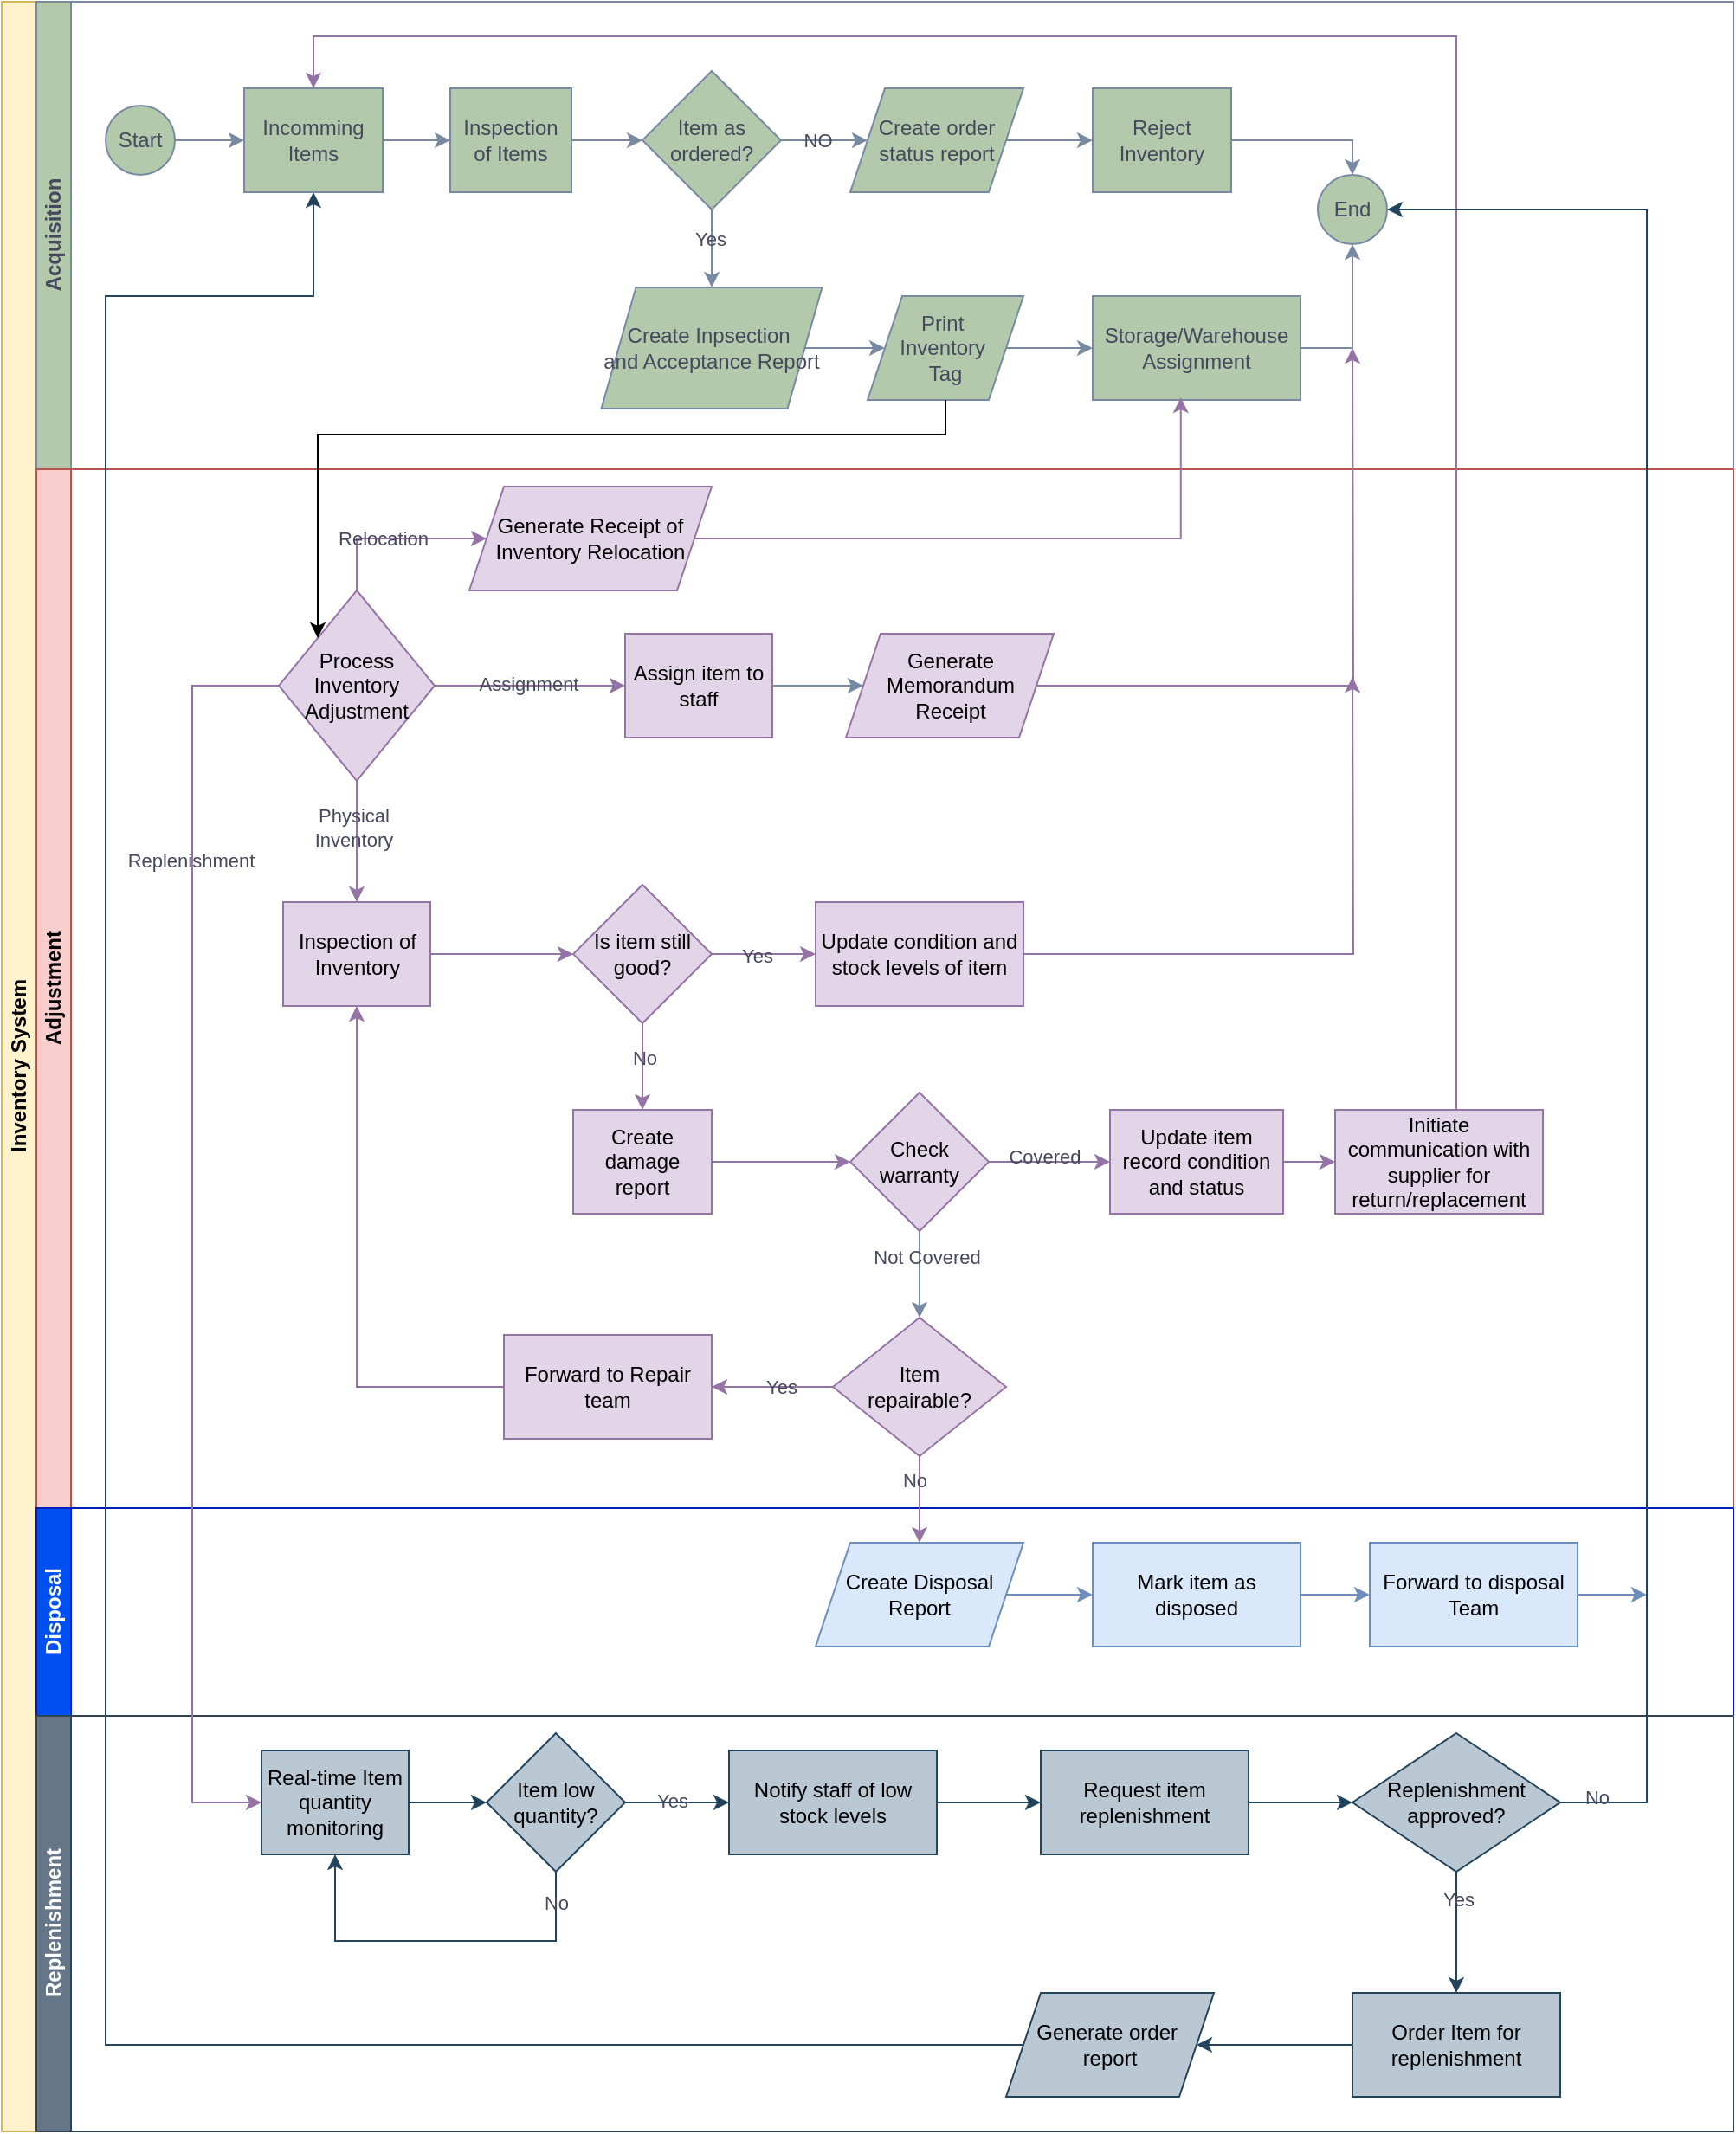 <mxfile version="24.8.6">
  <diagram id="prtHgNgQTEPvFCAcTncT" name="Page-1">
    <mxGraphModel dx="1434" dy="773" grid="1" gridSize="10" guides="1" tooltips="1" connect="1" arrows="1" fold="1" page="1" pageScale="1" pageWidth="827" pageHeight="1169" background="#ffffff" math="0" shadow="0">
      <root>
        <mxCell id="0" />
        <mxCell id="1" parent="0" />
        <mxCell id="dNxyNK7c78bLwvsdeMH5-19" value="Inventory System" style="swimlane;html=1;childLayout=stackLayout;resizeParent=1;resizeParentMax=0;horizontal=0;startSize=20;horizontalStack=0;labelBackgroundColor=none;fillColor=#fff2cc;strokeColor=#d6b656;" parent="1" vertex="1">
          <mxGeometry x="20" y="70" width="1000" height="1230" as="geometry" />
        </mxCell>
        <mxCell id="dNxyNK7c78bLwvsdeMH5-20" value="Acquisition" style="swimlane;html=1;startSize=20;horizontal=0;labelBackgroundColor=none;fillColor=#B2C9AB;strokeColor=#788AA3;fontColor=#46495D;" parent="dNxyNK7c78bLwvsdeMH5-19" vertex="1">
          <mxGeometry x="20" width="980" height="270" as="geometry" />
        </mxCell>
        <mxCell id="dNxyNK7c78bLwvsdeMH5-25" value="" style="edgeStyle=orthogonalEdgeStyle;rounded=0;orthogonalLoop=1;jettySize=auto;html=1;labelBackgroundColor=none;strokeColor=#788AA3;fontColor=default;" parent="dNxyNK7c78bLwvsdeMH5-20" source="dNxyNK7c78bLwvsdeMH5-23" target="dNxyNK7c78bLwvsdeMH5-24" edge="1">
          <mxGeometry relative="1" as="geometry" />
        </mxCell>
        <mxCell id="dNxyNK7c78bLwvsdeMH5-23" value="Start" style="ellipse;whiteSpace=wrap;html=1;labelBackgroundColor=none;fillColor=#B2C9AB;strokeColor=#788AA3;fontColor=#46495D;" parent="dNxyNK7c78bLwvsdeMH5-20" vertex="1">
          <mxGeometry x="40" y="60" width="40" height="40" as="geometry" />
        </mxCell>
        <mxCell id="yVbs1eFMc1j45ebw_8o5-9" value="" style="edgeStyle=orthogonalEdgeStyle;rounded=0;orthogonalLoop=1;jettySize=auto;html=1;labelBackgroundColor=none;strokeColor=#788AA3;fontColor=default;" parent="dNxyNK7c78bLwvsdeMH5-20" source="dNxyNK7c78bLwvsdeMH5-24" target="yVbs1eFMc1j45ebw_8o5-8" edge="1">
          <mxGeometry relative="1" as="geometry" />
        </mxCell>
        <mxCell id="dNxyNK7c78bLwvsdeMH5-24" value="Incomming Items" style="rounded=0;whiteSpace=wrap;html=1;fontFamily=Helvetica;fontSize=12;fontColor=#46495D;align=center;labelBackgroundColor=none;fillColor=#B2C9AB;strokeColor=#788AA3;" parent="dNxyNK7c78bLwvsdeMH5-20" vertex="1">
          <mxGeometry x="120" y="50" width="80" height="60" as="geometry" />
        </mxCell>
        <mxCell id="yVbs1eFMc1j45ebw_8o5-12" value="" style="edgeStyle=orthogonalEdgeStyle;rounded=0;orthogonalLoop=1;jettySize=auto;html=1;labelBackgroundColor=none;strokeColor=#788AA3;fontColor=default;" parent="dNxyNK7c78bLwvsdeMH5-20" source="yVbs1eFMc1j45ebw_8o5-8" target="yVbs1eFMc1j45ebw_8o5-11" edge="1">
          <mxGeometry relative="1" as="geometry" />
        </mxCell>
        <mxCell id="yVbs1eFMc1j45ebw_8o5-8" value="Inspection of Items" style="rounded=0;whiteSpace=wrap;html=1;fontColor=#46495D;labelBackgroundColor=none;fillColor=#B2C9AB;strokeColor=#788AA3;" parent="dNxyNK7c78bLwvsdeMH5-20" vertex="1">
          <mxGeometry x="239" y="50" width="70" height="60" as="geometry" />
        </mxCell>
        <mxCell id="yVbs1eFMc1j45ebw_8o5-14" value="" style="edgeStyle=orthogonalEdgeStyle;rounded=0;orthogonalLoop=1;jettySize=auto;html=1;labelBackgroundColor=none;strokeColor=#788AA3;fontColor=default;" parent="dNxyNK7c78bLwvsdeMH5-20" source="yVbs1eFMc1j45ebw_8o5-11" target="yVbs1eFMc1j45ebw_8o5-13" edge="1">
          <mxGeometry relative="1" as="geometry" />
        </mxCell>
        <mxCell id="yVbs1eFMc1j45ebw_8o5-31" value="NO" style="edgeLabel;html=1;align=center;verticalAlign=middle;resizable=0;points=[];labelBackgroundColor=none;fontColor=#46495D;" parent="yVbs1eFMc1j45ebw_8o5-14" vertex="1" connectable="0">
          <mxGeometry x="-0.171" relative="1" as="geometry">
            <mxPoint as="offset" />
          </mxGeometry>
        </mxCell>
        <mxCell id="yVbs1eFMc1j45ebw_8o5-21" value="" style="edgeStyle=orthogonalEdgeStyle;rounded=0;orthogonalLoop=1;jettySize=auto;html=1;labelBackgroundColor=none;strokeColor=#788AA3;fontColor=default;" parent="dNxyNK7c78bLwvsdeMH5-20" source="yVbs1eFMc1j45ebw_8o5-11" target="yVbs1eFMc1j45ebw_8o5-20" edge="1">
          <mxGeometry relative="1" as="geometry" />
        </mxCell>
        <mxCell id="yVbs1eFMc1j45ebw_8o5-32" value="Yes" style="edgeLabel;html=1;align=center;verticalAlign=middle;resizable=0;points=[];labelBackgroundColor=none;fontColor=#46495D;" parent="yVbs1eFMc1j45ebw_8o5-21" vertex="1" connectable="0">
          <mxGeometry x="-0.257" y="-1" relative="1" as="geometry">
            <mxPoint as="offset" />
          </mxGeometry>
        </mxCell>
        <mxCell id="yVbs1eFMc1j45ebw_8o5-11" value="Item as ordered?" style="rhombus;whiteSpace=wrap;html=1;fontColor=#46495D;rounded=0;labelBackgroundColor=none;fillColor=#B2C9AB;strokeColor=#788AA3;" parent="dNxyNK7c78bLwvsdeMH5-20" vertex="1">
          <mxGeometry x="350" y="40" width="80" height="80" as="geometry" />
        </mxCell>
        <mxCell id="yVbs1eFMc1j45ebw_8o5-16" value="" style="edgeStyle=orthogonalEdgeStyle;rounded=0;orthogonalLoop=1;jettySize=auto;html=1;labelBackgroundColor=none;strokeColor=#788AA3;fontColor=default;" parent="dNxyNK7c78bLwvsdeMH5-20" source="yVbs1eFMc1j45ebw_8o5-13" target="yVbs1eFMc1j45ebw_8o5-15" edge="1">
          <mxGeometry relative="1" as="geometry" />
        </mxCell>
        <mxCell id="yVbs1eFMc1j45ebw_8o5-13" value="Create order status report" style="rounded=0;whiteSpace=wrap;html=1;fontColor=#46495D;shape=parallelogram;perimeter=parallelogramPerimeter;fixedSize=1;labelBackgroundColor=none;fillColor=#B2C9AB;strokeColor=#788AA3;" parent="dNxyNK7c78bLwvsdeMH5-20" vertex="1">
          <mxGeometry x="470" y="50" width="100" height="60" as="geometry" />
        </mxCell>
        <mxCell id="yVbs1eFMc1j45ebw_8o5-19" style="edgeStyle=orthogonalEdgeStyle;rounded=0;orthogonalLoop=1;jettySize=auto;html=1;entryX=0.5;entryY=0;entryDx=0;entryDy=0;labelBackgroundColor=none;strokeColor=#788AA3;fontColor=default;" parent="dNxyNK7c78bLwvsdeMH5-20" source="yVbs1eFMc1j45ebw_8o5-15" target="yVbs1eFMc1j45ebw_8o5-17" edge="1">
          <mxGeometry relative="1" as="geometry" />
        </mxCell>
        <mxCell id="yVbs1eFMc1j45ebw_8o5-15" value="Reject Inventory" style="whiteSpace=wrap;html=1;fontColor=#46495D;rounded=0;labelBackgroundColor=none;fillColor=#B2C9AB;strokeColor=#788AA3;" parent="dNxyNK7c78bLwvsdeMH5-20" vertex="1">
          <mxGeometry x="610" y="50" width="80" height="60" as="geometry" />
        </mxCell>
        <mxCell id="yVbs1eFMc1j45ebw_8o5-17" value="End" style="ellipse;whiteSpace=wrap;html=1;fontColor=#46495D;rounded=0;labelBackgroundColor=none;fillColor=#B2C9AB;strokeColor=#788AA3;" parent="dNxyNK7c78bLwvsdeMH5-20" vertex="1">
          <mxGeometry x="740" y="100" width="40" height="40" as="geometry" />
        </mxCell>
        <mxCell id="yVbs1eFMc1j45ebw_8o5-23" value="" style="edgeStyle=orthogonalEdgeStyle;rounded=0;orthogonalLoop=1;jettySize=auto;html=1;labelBackgroundColor=none;strokeColor=#788AA3;fontColor=default;" parent="dNxyNK7c78bLwvsdeMH5-20" source="yVbs1eFMc1j45ebw_8o5-20" target="yVbs1eFMc1j45ebw_8o5-22" edge="1">
          <mxGeometry relative="1" as="geometry" />
        </mxCell>
        <mxCell id="yVbs1eFMc1j45ebw_8o5-20" value="&lt;div&gt;Create Inpsection&amp;nbsp;&lt;/div&gt;&lt;div&gt;and Acceptance Report&lt;/div&gt;" style="whiteSpace=wrap;html=1;fontColor=#46495D;rounded=0;shape=parallelogram;perimeter=parallelogramPerimeter;fixedSize=1;labelBackgroundColor=none;fillColor=#B2C9AB;strokeColor=#788AA3;" parent="dNxyNK7c78bLwvsdeMH5-20" vertex="1">
          <mxGeometry x="326.25" y="165" width="127.5" height="70" as="geometry" />
        </mxCell>
        <mxCell id="yVbs1eFMc1j45ebw_8o5-25" value="" style="edgeStyle=orthogonalEdgeStyle;rounded=0;orthogonalLoop=1;jettySize=auto;html=1;labelBackgroundColor=none;strokeColor=#788AA3;fontColor=default;" parent="dNxyNK7c78bLwvsdeMH5-20" source="yVbs1eFMc1j45ebw_8o5-22" target="yVbs1eFMc1j45ebw_8o5-24" edge="1">
          <mxGeometry relative="1" as="geometry" />
        </mxCell>
        <mxCell id="yVbs1eFMc1j45ebw_8o5-22" value="Print&amp;nbsp;&lt;div&gt;Inventory&amp;nbsp;&lt;/div&gt;&lt;div&gt;Tag&lt;/div&gt;" style="whiteSpace=wrap;html=1;fontColor=#46495D;rounded=0;shape=parallelogram;perimeter=parallelogramPerimeter;fixedSize=1;labelBackgroundColor=none;fillColor=#B2C9AB;strokeColor=#788AA3;" parent="dNxyNK7c78bLwvsdeMH5-20" vertex="1">
          <mxGeometry x="480" y="170" width="90" height="60" as="geometry" />
        </mxCell>
        <mxCell id="yVbs1eFMc1j45ebw_8o5-26" style="edgeStyle=orthogonalEdgeStyle;rounded=0;orthogonalLoop=1;jettySize=auto;html=1;entryX=0.5;entryY=1;entryDx=0;entryDy=0;labelBackgroundColor=none;strokeColor=#788AA3;fontColor=default;" parent="dNxyNK7c78bLwvsdeMH5-20" source="yVbs1eFMc1j45ebw_8o5-24" target="yVbs1eFMc1j45ebw_8o5-17" edge="1">
          <mxGeometry relative="1" as="geometry" />
        </mxCell>
        <mxCell id="yVbs1eFMc1j45ebw_8o5-24" value="Storage/Warehouse Assignment" style="whiteSpace=wrap;html=1;fontColor=#46495D;rounded=0;labelBackgroundColor=none;fillColor=#B2C9AB;strokeColor=#788AA3;" parent="dNxyNK7c78bLwvsdeMH5-20" vertex="1">
          <mxGeometry x="610" y="170" width="120" height="60" as="geometry" />
        </mxCell>
        <mxCell id="dNxyNK7c78bLwvsdeMH5-21" value="Adjustment" style="swimlane;html=1;startSize=20;horizontal=0;labelBackgroundColor=none;fillColor=#f8cecc;strokeColor=#b85450;" parent="dNxyNK7c78bLwvsdeMH5-19" vertex="1">
          <mxGeometry x="20" y="270" width="980" height="600" as="geometry" />
        </mxCell>
        <mxCell id="yVbs1eFMc1j45ebw_8o5-27" value="Generate Receipt of Inventory Relocation" style="whiteSpace=wrap;html=1;rounded=0;shape=parallelogram;perimeter=parallelogramPerimeter;fixedSize=1;labelBackgroundColor=none;fillColor=#e1d5e7;strokeColor=#9673a6;" parent="dNxyNK7c78bLwvsdeMH5-21" vertex="1">
          <mxGeometry x="250" y="10" width="140" height="60" as="geometry" />
        </mxCell>
        <mxCell id="yVbs1eFMc1j45ebw_8o5-34" style="edgeStyle=orthogonalEdgeStyle;rounded=0;orthogonalLoop=1;jettySize=auto;html=1;exitX=0.5;exitY=0;exitDx=0;exitDy=0;entryX=0;entryY=0.5;entryDx=0;entryDy=0;labelBackgroundColor=none;strokeColor=#9673a6;fontColor=default;fillColor=#e1d5e7;" parent="dNxyNK7c78bLwvsdeMH5-21" source="yVbs1eFMc1j45ebw_8o5-29" target="yVbs1eFMc1j45ebw_8o5-27" edge="1">
          <mxGeometry relative="1" as="geometry" />
        </mxCell>
        <mxCell id="yVbs1eFMc1j45ebw_8o5-35" value="Relocation" style="edgeLabel;html=1;align=center;verticalAlign=middle;resizable=0;points=[];labelBackgroundColor=none;fontColor=#46495D;" parent="yVbs1eFMc1j45ebw_8o5-34" vertex="1" connectable="0">
          <mxGeometry x="-0.147" relative="1" as="geometry">
            <mxPoint as="offset" />
          </mxGeometry>
        </mxCell>
        <mxCell id="yVbs1eFMc1j45ebw_8o5-37" value="" style="edgeStyle=orthogonalEdgeStyle;rounded=0;orthogonalLoop=1;jettySize=auto;html=1;labelBackgroundColor=none;strokeColor=#9673a6;fontColor=default;fillColor=#e1d5e7;" parent="dNxyNK7c78bLwvsdeMH5-21" source="yVbs1eFMc1j45ebw_8o5-29" target="yVbs1eFMc1j45ebw_8o5-36" edge="1">
          <mxGeometry relative="1" as="geometry" />
        </mxCell>
        <mxCell id="yVbs1eFMc1j45ebw_8o5-38" value="Assignment" style="edgeLabel;html=1;align=center;verticalAlign=middle;resizable=0;points=[];labelBackgroundColor=none;fontColor=#46495D;" parent="yVbs1eFMc1j45ebw_8o5-37" vertex="1" connectable="0">
          <mxGeometry x="-0.021" y="1" relative="1" as="geometry">
            <mxPoint as="offset" />
          </mxGeometry>
        </mxCell>
        <mxCell id="yVbs1eFMc1j45ebw_8o5-45" value="" style="edgeStyle=orthogonalEdgeStyle;rounded=0;orthogonalLoop=1;jettySize=auto;html=1;labelBackgroundColor=none;strokeColor=#9673a6;fontColor=default;fillColor=#e1d5e7;" parent="dNxyNK7c78bLwvsdeMH5-21" source="yVbs1eFMc1j45ebw_8o5-29" target="yVbs1eFMc1j45ebw_8o5-44" edge="1">
          <mxGeometry relative="1" as="geometry" />
        </mxCell>
        <mxCell id="yVbs1eFMc1j45ebw_8o5-46" value="Physical&lt;div&gt;Inventory&lt;/div&gt;" style="edgeLabel;html=1;align=center;verticalAlign=middle;resizable=0;points=[];labelBackgroundColor=none;fontColor=#46495D;" parent="yVbs1eFMc1j45ebw_8o5-45" vertex="1" connectable="0">
          <mxGeometry x="-0.238" y="-2" relative="1" as="geometry">
            <mxPoint as="offset" />
          </mxGeometry>
        </mxCell>
        <mxCell id="yVbs1eFMc1j45ebw_8o5-29" value="Process Inventory Adjustment" style="rhombus;whiteSpace=wrap;html=1;rounded=0;labelBackgroundColor=none;fillColor=#e1d5e7;strokeColor=#9673a6;" parent="dNxyNK7c78bLwvsdeMH5-21" vertex="1">
          <mxGeometry x="140" y="70" width="90" height="110" as="geometry" />
        </mxCell>
        <mxCell id="yVbs1eFMc1j45ebw_8o5-42" value="" style="edgeStyle=orthogonalEdgeStyle;rounded=0;orthogonalLoop=1;jettySize=auto;html=1;labelBackgroundColor=none;strokeColor=#788AA3;fontColor=default;" parent="dNxyNK7c78bLwvsdeMH5-21" source="yVbs1eFMc1j45ebw_8o5-36" target="yVbs1eFMc1j45ebw_8o5-41" edge="1">
          <mxGeometry relative="1" as="geometry" />
        </mxCell>
        <mxCell id="yVbs1eFMc1j45ebw_8o5-36" value="Assign item to staff" style="whiteSpace=wrap;html=1;rounded=0;labelBackgroundColor=none;fillColor=#e1d5e7;strokeColor=#9673a6;" parent="dNxyNK7c78bLwvsdeMH5-21" vertex="1">
          <mxGeometry x="340" y="95" width="85" height="60" as="geometry" />
        </mxCell>
        <mxCell id="yVbs1eFMc1j45ebw_8o5-43" style="edgeStyle=orthogonalEdgeStyle;rounded=0;orthogonalLoop=1;jettySize=auto;html=1;labelBackgroundColor=none;strokeColor=#9673a6;fontColor=default;fillColor=#e1d5e7;" parent="dNxyNK7c78bLwvsdeMH5-21" source="yVbs1eFMc1j45ebw_8o5-41" edge="1">
          <mxGeometry relative="1" as="geometry">
            <mxPoint x="760" y="-70" as="targetPoint" />
          </mxGeometry>
        </mxCell>
        <mxCell id="yVbs1eFMc1j45ebw_8o5-41" value="Generate Memorandum Receipt" style="shape=parallelogram;perimeter=parallelogramPerimeter;whiteSpace=wrap;html=1;fixedSize=1;rounded=0;labelBackgroundColor=none;fillColor=#e1d5e7;strokeColor=#9673a6;" parent="dNxyNK7c78bLwvsdeMH5-21" vertex="1">
          <mxGeometry x="467.5" y="95" width="120" height="60" as="geometry" />
        </mxCell>
        <mxCell id="yVbs1eFMc1j45ebw_8o5-48" value="" style="edgeStyle=orthogonalEdgeStyle;rounded=0;orthogonalLoop=1;jettySize=auto;html=1;labelBackgroundColor=none;strokeColor=#9673a6;fontColor=default;fillColor=#e1d5e7;" parent="dNxyNK7c78bLwvsdeMH5-21" source="yVbs1eFMc1j45ebw_8o5-44" target="yVbs1eFMc1j45ebw_8o5-47" edge="1">
          <mxGeometry relative="1" as="geometry" />
        </mxCell>
        <mxCell id="yVbs1eFMc1j45ebw_8o5-44" value="Inspection of Inventory" style="whiteSpace=wrap;html=1;rounded=0;labelBackgroundColor=none;fillColor=#e1d5e7;strokeColor=#9673a6;" parent="dNxyNK7c78bLwvsdeMH5-21" vertex="1">
          <mxGeometry x="142.5" y="250" width="85" height="60" as="geometry" />
        </mxCell>
        <mxCell id="yVbs1eFMc1j45ebw_8o5-50" value="" style="edgeStyle=orthogonalEdgeStyle;rounded=0;orthogonalLoop=1;jettySize=auto;html=1;labelBackgroundColor=none;strokeColor=#9673a6;fontColor=default;fillColor=#e1d5e7;" parent="dNxyNK7c78bLwvsdeMH5-21" source="yVbs1eFMc1j45ebw_8o5-47" target="yVbs1eFMc1j45ebw_8o5-49" edge="1">
          <mxGeometry relative="1" as="geometry" />
        </mxCell>
        <mxCell id="yVbs1eFMc1j45ebw_8o5-52" value="Yes" style="edgeLabel;html=1;align=center;verticalAlign=middle;resizable=0;points=[];labelBackgroundColor=none;fontColor=#46495D;" parent="yVbs1eFMc1j45ebw_8o5-50" vertex="1" connectable="0">
          <mxGeometry x="-0.154" y="-1" relative="1" as="geometry">
            <mxPoint as="offset" />
          </mxGeometry>
        </mxCell>
        <mxCell id="yVbs1eFMc1j45ebw_8o5-54" value="" style="edgeStyle=orthogonalEdgeStyle;rounded=0;orthogonalLoop=1;jettySize=auto;html=1;labelBackgroundColor=none;strokeColor=#9673a6;fontColor=default;fillColor=#e1d5e7;" parent="dNxyNK7c78bLwvsdeMH5-21" source="yVbs1eFMc1j45ebw_8o5-47" target="yVbs1eFMc1j45ebw_8o5-53" edge="1">
          <mxGeometry relative="1" as="geometry" />
        </mxCell>
        <mxCell id="yVbs1eFMc1j45ebw_8o5-55" value="No" style="edgeLabel;html=1;align=center;verticalAlign=middle;resizable=0;points=[];labelBackgroundColor=none;fontColor=#46495D;" parent="yVbs1eFMc1j45ebw_8o5-54" vertex="1" connectable="0">
          <mxGeometry x="-0.228" y="1" relative="1" as="geometry">
            <mxPoint as="offset" />
          </mxGeometry>
        </mxCell>
        <mxCell id="yVbs1eFMc1j45ebw_8o5-47" value="Is item still good?" style="rhombus;whiteSpace=wrap;html=1;rounded=0;labelBackgroundColor=none;fillColor=#e1d5e7;strokeColor=#9673a6;" parent="dNxyNK7c78bLwvsdeMH5-21" vertex="1">
          <mxGeometry x="310" y="240" width="80" height="80" as="geometry" />
        </mxCell>
        <mxCell id="yVbs1eFMc1j45ebw_8o5-51" style="edgeStyle=orthogonalEdgeStyle;rounded=0;orthogonalLoop=1;jettySize=auto;html=1;labelBackgroundColor=none;strokeColor=#9673a6;fontColor=default;fillColor=#e1d5e7;" parent="dNxyNK7c78bLwvsdeMH5-21" source="yVbs1eFMc1j45ebw_8o5-49" edge="1">
          <mxGeometry relative="1" as="geometry">
            <mxPoint x="760" y="120.0" as="targetPoint" />
          </mxGeometry>
        </mxCell>
        <mxCell id="yVbs1eFMc1j45ebw_8o5-49" value="Update condition and stock levels of item" style="whiteSpace=wrap;html=1;rounded=0;labelBackgroundColor=none;fillColor=#e1d5e7;strokeColor=#9673a6;" parent="dNxyNK7c78bLwvsdeMH5-21" vertex="1">
          <mxGeometry x="450" y="250" width="120" height="60" as="geometry" />
        </mxCell>
        <mxCell id="yVbs1eFMc1j45ebw_8o5-57" value="" style="edgeStyle=orthogonalEdgeStyle;rounded=0;orthogonalLoop=1;jettySize=auto;html=1;labelBackgroundColor=none;strokeColor=#9673a6;fontColor=default;fillColor=#e1d5e7;" parent="dNxyNK7c78bLwvsdeMH5-21" source="yVbs1eFMc1j45ebw_8o5-53" target="yVbs1eFMc1j45ebw_8o5-56" edge="1">
          <mxGeometry relative="1" as="geometry" />
        </mxCell>
        <mxCell id="yVbs1eFMc1j45ebw_8o5-53" value="Create damage report" style="rounded=0;whiteSpace=wrap;html=1;labelBackgroundColor=none;fillColor=#e1d5e7;strokeColor=#9673a6;" parent="dNxyNK7c78bLwvsdeMH5-21" vertex="1">
          <mxGeometry x="310" y="370" width="80" height="60" as="geometry" />
        </mxCell>
        <mxCell id="yVbs1eFMc1j45ebw_8o5-59" value="" style="edgeStyle=orthogonalEdgeStyle;rounded=0;orthogonalLoop=1;jettySize=auto;html=1;labelBackgroundColor=none;strokeColor=#9673a6;fontColor=default;fillColor=#e1d5e7;" parent="dNxyNK7c78bLwvsdeMH5-21" source="yVbs1eFMc1j45ebw_8o5-56" target="yVbs1eFMc1j45ebw_8o5-58" edge="1">
          <mxGeometry relative="1" as="geometry" />
        </mxCell>
        <mxCell id="yVbs1eFMc1j45ebw_8o5-65" value="Covered" style="edgeLabel;html=1;align=center;verticalAlign=middle;resizable=0;points=[];labelBackgroundColor=none;fontColor=#46495D;" parent="yVbs1eFMc1j45ebw_8o5-59" vertex="1" connectable="0">
          <mxGeometry x="-0.086" y="3" relative="1" as="geometry">
            <mxPoint as="offset" />
          </mxGeometry>
        </mxCell>
        <mxCell id="yVbs1eFMc1j45ebw_8o5-64" value="" style="edgeStyle=orthogonalEdgeStyle;rounded=0;orthogonalLoop=1;jettySize=auto;html=1;labelBackgroundColor=none;strokeColor=#788AA3;fontColor=default;" parent="dNxyNK7c78bLwvsdeMH5-21" source="yVbs1eFMc1j45ebw_8o5-56" target="yVbs1eFMc1j45ebw_8o5-63" edge="1">
          <mxGeometry relative="1" as="geometry" />
        </mxCell>
        <mxCell id="yVbs1eFMc1j45ebw_8o5-66" value="Not Covered" style="edgeLabel;html=1;align=center;verticalAlign=middle;resizable=0;points=[];labelBackgroundColor=none;fontColor=#46495D;" parent="yVbs1eFMc1j45ebw_8o5-64" vertex="1" connectable="0">
          <mxGeometry x="-0.425" y="4" relative="1" as="geometry">
            <mxPoint as="offset" />
          </mxGeometry>
        </mxCell>
        <mxCell id="yVbs1eFMc1j45ebw_8o5-56" value="Check warranty" style="rhombus;whiteSpace=wrap;html=1;rounded=0;labelBackgroundColor=none;fillColor=#e1d5e7;strokeColor=#9673a6;" parent="dNxyNK7c78bLwvsdeMH5-21" vertex="1">
          <mxGeometry x="470" y="360" width="80" height="80" as="geometry" />
        </mxCell>
        <mxCell id="yVbs1eFMc1j45ebw_8o5-61" value="" style="edgeStyle=orthogonalEdgeStyle;rounded=0;orthogonalLoop=1;jettySize=auto;html=1;labelBackgroundColor=none;strokeColor=#9673a6;fontColor=default;fillColor=#e1d5e7;" parent="dNxyNK7c78bLwvsdeMH5-21" source="yVbs1eFMc1j45ebw_8o5-58" target="yVbs1eFMc1j45ebw_8o5-60" edge="1">
          <mxGeometry relative="1" as="geometry" />
        </mxCell>
        <mxCell id="yVbs1eFMc1j45ebw_8o5-58" value="Update item record condition and status" style="whiteSpace=wrap;html=1;rounded=0;labelBackgroundColor=none;fillColor=#e1d5e7;strokeColor=#9673a6;" parent="dNxyNK7c78bLwvsdeMH5-21" vertex="1">
          <mxGeometry x="620" y="370" width="100" height="60" as="geometry" />
        </mxCell>
        <mxCell id="yVbs1eFMc1j45ebw_8o5-60" value="Initiate communication with supplier for return/replacement" style="whiteSpace=wrap;html=1;rounded=0;labelBackgroundColor=none;fillColor=#e1d5e7;strokeColor=#9673a6;" parent="dNxyNK7c78bLwvsdeMH5-21" vertex="1">
          <mxGeometry x="750" y="370" width="120" height="60" as="geometry" />
        </mxCell>
        <mxCell id="yVbs1eFMc1j45ebw_8o5-68" value="" style="edgeStyle=orthogonalEdgeStyle;rounded=0;orthogonalLoop=1;jettySize=auto;html=1;labelBackgroundColor=none;strokeColor=#9673a6;fontColor=default;fillColor=#e1d5e7;" parent="dNxyNK7c78bLwvsdeMH5-21" source="yVbs1eFMc1j45ebw_8o5-63" target="yVbs1eFMc1j45ebw_8o5-67" edge="1">
          <mxGeometry relative="1" as="geometry" />
        </mxCell>
        <mxCell id="yVbs1eFMc1j45ebw_8o5-70" value="Yes" style="edgeLabel;html=1;align=center;verticalAlign=middle;resizable=0;points=[];labelBackgroundColor=none;fontColor=#46495D;" parent="yVbs1eFMc1j45ebw_8o5-68" vertex="1" connectable="0">
          <mxGeometry x="-0.131" relative="1" as="geometry">
            <mxPoint as="offset" />
          </mxGeometry>
        </mxCell>
        <mxCell id="yVbs1eFMc1j45ebw_8o5-63" value="Item&lt;div&gt;repairable?&lt;/div&gt;" style="rhombus;whiteSpace=wrap;html=1;rounded=0;labelBackgroundColor=none;fillColor=#e1d5e7;strokeColor=#9673a6;" parent="dNxyNK7c78bLwvsdeMH5-21" vertex="1">
          <mxGeometry x="460" y="490" width="100" height="80" as="geometry" />
        </mxCell>
        <mxCell id="yVbs1eFMc1j45ebw_8o5-69" style="edgeStyle=orthogonalEdgeStyle;rounded=0;orthogonalLoop=1;jettySize=auto;html=1;entryX=0.5;entryY=1;entryDx=0;entryDy=0;labelBackgroundColor=none;strokeColor=#9673a6;fontColor=default;fillColor=#e1d5e7;" parent="dNxyNK7c78bLwvsdeMH5-21" source="yVbs1eFMc1j45ebw_8o5-67" target="yVbs1eFMc1j45ebw_8o5-44" edge="1">
          <mxGeometry relative="1" as="geometry" />
        </mxCell>
        <mxCell id="yVbs1eFMc1j45ebw_8o5-67" value="Forward to Repair team" style="whiteSpace=wrap;html=1;rounded=0;labelBackgroundColor=none;fillColor=#e1d5e7;strokeColor=#9673a6;" parent="dNxyNK7c78bLwvsdeMH5-21" vertex="1">
          <mxGeometry x="270" y="500" width="120" height="60" as="geometry" />
        </mxCell>
        <mxCell id="dNxyNK7c78bLwvsdeMH5-22" value="Disposal" style="swimlane;html=1;startSize=20;horizontal=0;labelBackgroundColor=none;fillColor=#0050ef;strokeColor=#001DBC;fontColor=#ffffff;" parent="dNxyNK7c78bLwvsdeMH5-19" vertex="1">
          <mxGeometry x="20" y="870" width="980" height="120" as="geometry" />
        </mxCell>
        <mxCell id="yVbs1eFMc1j45ebw_8o5-75" value="" style="edgeStyle=orthogonalEdgeStyle;rounded=0;orthogonalLoop=1;jettySize=auto;html=1;labelBackgroundColor=none;strokeColor=#6c8ebf;fontColor=default;fillColor=#dae8fc;" parent="dNxyNK7c78bLwvsdeMH5-22" source="yVbs1eFMc1j45ebw_8o5-71" target="yVbs1eFMc1j45ebw_8o5-74" edge="1">
          <mxGeometry relative="1" as="geometry" />
        </mxCell>
        <mxCell id="yVbs1eFMc1j45ebw_8o5-71" value="Create Disposal Report" style="whiteSpace=wrap;html=1;rounded=0;shape=parallelogram;perimeter=parallelogramPerimeter;fixedSize=1;labelBackgroundColor=none;fillColor=#dae8fc;strokeColor=#6c8ebf;" parent="dNxyNK7c78bLwvsdeMH5-22" vertex="1">
          <mxGeometry x="450" y="20" width="120" height="60" as="geometry" />
        </mxCell>
        <mxCell id="yVbs1eFMc1j45ebw_8o5-77" value="" style="edgeStyle=orthogonalEdgeStyle;rounded=0;orthogonalLoop=1;jettySize=auto;html=1;labelBackgroundColor=none;strokeColor=#6c8ebf;fontColor=default;fillColor=#dae8fc;" parent="dNxyNK7c78bLwvsdeMH5-22" source="yVbs1eFMc1j45ebw_8o5-74" target="yVbs1eFMc1j45ebw_8o5-76" edge="1">
          <mxGeometry relative="1" as="geometry" />
        </mxCell>
        <mxCell id="yVbs1eFMc1j45ebw_8o5-74" value="Mark item as disposed" style="rounded=0;whiteSpace=wrap;html=1;labelBackgroundColor=none;fillColor=#dae8fc;strokeColor=#6c8ebf;" parent="dNxyNK7c78bLwvsdeMH5-22" vertex="1">
          <mxGeometry x="610" y="20" width="120" height="60" as="geometry" />
        </mxCell>
        <mxCell id="yVbs1eFMc1j45ebw_8o5-102" style="edgeStyle=orthogonalEdgeStyle;rounded=0;orthogonalLoop=1;jettySize=auto;html=1;labelBackgroundColor=none;strokeColor=#6c8ebf;fontColor=default;fillColor=#dae8fc;" parent="dNxyNK7c78bLwvsdeMH5-22" source="yVbs1eFMc1j45ebw_8o5-76" edge="1">
          <mxGeometry relative="1" as="geometry">
            <mxPoint x="930" y="50" as="targetPoint" />
          </mxGeometry>
        </mxCell>
        <mxCell id="yVbs1eFMc1j45ebw_8o5-76" value="Forward to disposal Team" style="whiteSpace=wrap;html=1;rounded=0;labelBackgroundColor=none;fillColor=#dae8fc;strokeColor=#6c8ebf;" parent="dNxyNK7c78bLwvsdeMH5-22" vertex="1">
          <mxGeometry x="770" y="20" width="120" height="60" as="geometry" />
        </mxCell>
        <mxCell id="yVbs1eFMc1j45ebw_8o5-2" value="Replenishment" style="swimlane;html=1;startSize=20;horizontal=0;labelBackgroundColor=none;fillColor=#647687;strokeColor=#314354;fontColor=#ffffff;" parent="dNxyNK7c78bLwvsdeMH5-19" vertex="1">
          <mxGeometry x="20" y="990" width="980" height="240" as="geometry" />
        </mxCell>
        <mxCell id="yVbs1eFMc1j45ebw_8o5-82" value="" style="edgeStyle=orthogonalEdgeStyle;rounded=0;orthogonalLoop=1;jettySize=auto;html=1;labelBackgroundColor=none;strokeColor=#23445d;fontColor=default;fillColor=#bac8d3;" parent="yVbs1eFMc1j45ebw_8o5-2" source="yVbs1eFMc1j45ebw_8o5-79" target="yVbs1eFMc1j45ebw_8o5-81" edge="1">
          <mxGeometry relative="1" as="geometry" />
        </mxCell>
        <mxCell id="yVbs1eFMc1j45ebw_8o5-79" value="Real-time Item quantity monitoring" style="whiteSpace=wrap;html=1;rounded=0;labelBackgroundColor=none;fillColor=#bac8d3;strokeColor=#23445d;" parent="yVbs1eFMc1j45ebw_8o5-2" vertex="1">
          <mxGeometry x="130" y="20" width="85" height="60" as="geometry" />
        </mxCell>
        <mxCell id="yVbs1eFMc1j45ebw_8o5-84" value="" style="edgeStyle=orthogonalEdgeStyle;rounded=0;orthogonalLoop=1;jettySize=auto;html=1;labelBackgroundColor=none;strokeColor=#23445d;fontColor=default;fillColor=#bac8d3;" parent="yVbs1eFMc1j45ebw_8o5-2" source="yVbs1eFMc1j45ebw_8o5-81" target="yVbs1eFMc1j45ebw_8o5-83" edge="1">
          <mxGeometry relative="1" as="geometry" />
        </mxCell>
        <mxCell id="yVbs1eFMc1j45ebw_8o5-85" value="Yes" style="edgeLabel;html=1;align=center;verticalAlign=middle;resizable=0;points=[];labelBackgroundColor=none;fontColor=#46495D;" parent="yVbs1eFMc1j45ebw_8o5-84" vertex="1" connectable="0">
          <mxGeometry x="-0.101" y="1" relative="1" as="geometry">
            <mxPoint as="offset" />
          </mxGeometry>
        </mxCell>
        <mxCell id="yVbs1eFMc1j45ebw_8o5-86" style="edgeStyle=orthogonalEdgeStyle;rounded=0;orthogonalLoop=1;jettySize=auto;html=1;entryX=0.5;entryY=1;entryDx=0;entryDy=0;labelBackgroundColor=none;strokeColor=#23445d;fontColor=default;fillColor=#bac8d3;" parent="yVbs1eFMc1j45ebw_8o5-2" source="yVbs1eFMc1j45ebw_8o5-81" target="yVbs1eFMc1j45ebw_8o5-79" edge="1">
          <mxGeometry relative="1" as="geometry">
            <Array as="points">
              <mxPoint x="300" y="130" />
              <mxPoint x="173" y="130" />
            </Array>
          </mxGeometry>
        </mxCell>
        <mxCell id="yVbs1eFMc1j45ebw_8o5-88" value="No" style="edgeLabel;html=1;align=center;verticalAlign=middle;resizable=0;points=[];labelBackgroundColor=none;fontColor=#46495D;" parent="yVbs1eFMc1j45ebw_8o5-86" vertex="1" connectable="0">
          <mxGeometry x="-0.837" relative="1" as="geometry">
            <mxPoint as="offset" />
          </mxGeometry>
        </mxCell>
        <mxCell id="yVbs1eFMc1j45ebw_8o5-81" value="Item low quantity?" style="rhombus;whiteSpace=wrap;html=1;rounded=0;labelBackgroundColor=none;fillColor=#bac8d3;strokeColor=#23445d;" parent="yVbs1eFMc1j45ebw_8o5-2" vertex="1">
          <mxGeometry x="260" y="10" width="80" height="80" as="geometry" />
        </mxCell>
        <mxCell id="yVbs1eFMc1j45ebw_8o5-90" value="" style="edgeStyle=orthogonalEdgeStyle;rounded=0;orthogonalLoop=1;jettySize=auto;html=1;labelBackgroundColor=none;strokeColor=#23445d;fontColor=default;fillColor=#bac8d3;" parent="yVbs1eFMc1j45ebw_8o5-2" source="yVbs1eFMc1j45ebw_8o5-83" target="yVbs1eFMc1j45ebw_8o5-89" edge="1">
          <mxGeometry relative="1" as="geometry" />
        </mxCell>
        <mxCell id="yVbs1eFMc1j45ebw_8o5-83" value="Notify staff of low stock levels" style="whiteSpace=wrap;html=1;rounded=0;labelBackgroundColor=none;fillColor=#bac8d3;strokeColor=#23445d;" parent="yVbs1eFMc1j45ebw_8o5-2" vertex="1">
          <mxGeometry x="400" y="20" width="120" height="60" as="geometry" />
        </mxCell>
        <mxCell id="yVbs1eFMc1j45ebw_8o5-94" value="" style="edgeStyle=orthogonalEdgeStyle;rounded=0;orthogonalLoop=1;jettySize=auto;html=1;labelBackgroundColor=none;strokeColor=#23445d;fontColor=default;fillColor=#bac8d3;" parent="yVbs1eFMc1j45ebw_8o5-2" source="yVbs1eFMc1j45ebw_8o5-89" target="yVbs1eFMc1j45ebw_8o5-93" edge="1">
          <mxGeometry relative="1" as="geometry" />
        </mxCell>
        <mxCell id="yVbs1eFMc1j45ebw_8o5-89" value="Request item replenishment" style="whiteSpace=wrap;html=1;rounded=0;labelBackgroundColor=none;fillColor=#bac8d3;strokeColor=#23445d;" parent="yVbs1eFMc1j45ebw_8o5-2" vertex="1">
          <mxGeometry x="580" y="20" width="120" height="60" as="geometry" />
        </mxCell>
        <mxCell id="yVbs1eFMc1j45ebw_8o5-96" value="" style="edgeStyle=orthogonalEdgeStyle;rounded=0;orthogonalLoop=1;jettySize=auto;html=1;labelBackgroundColor=none;strokeColor=#23445d;fontColor=default;fillColor=#bac8d3;" parent="yVbs1eFMc1j45ebw_8o5-2" source="yVbs1eFMc1j45ebw_8o5-93" target="yVbs1eFMc1j45ebw_8o5-95" edge="1">
          <mxGeometry relative="1" as="geometry" />
        </mxCell>
        <mxCell id="yVbs1eFMc1j45ebw_8o5-103" value="Yes" style="edgeLabel;html=1;align=center;verticalAlign=middle;resizable=0;points=[];labelBackgroundColor=none;fontColor=#46495D;" parent="yVbs1eFMc1j45ebw_8o5-96" vertex="1" connectable="0">
          <mxGeometry x="-0.544" y="1" relative="1" as="geometry">
            <mxPoint as="offset" />
          </mxGeometry>
        </mxCell>
        <mxCell id="yVbs1eFMc1j45ebw_8o5-93" value="Replenishment approved?" style="rhombus;whiteSpace=wrap;html=1;rounded=0;labelBackgroundColor=none;fillColor=#bac8d3;strokeColor=#23445d;" parent="yVbs1eFMc1j45ebw_8o5-2" vertex="1">
          <mxGeometry x="760" y="10" width="120" height="80" as="geometry" />
        </mxCell>
        <mxCell id="yVbs1eFMc1j45ebw_8o5-98" value="" style="edgeStyle=orthogonalEdgeStyle;rounded=0;orthogonalLoop=1;jettySize=auto;html=1;labelBackgroundColor=none;strokeColor=#23445d;fontColor=default;fillColor=#bac8d3;" parent="yVbs1eFMc1j45ebw_8o5-2" source="yVbs1eFMc1j45ebw_8o5-95" target="yVbs1eFMc1j45ebw_8o5-97" edge="1">
          <mxGeometry relative="1" as="geometry" />
        </mxCell>
        <mxCell id="yVbs1eFMc1j45ebw_8o5-95" value="Order Item for replenishment" style="whiteSpace=wrap;html=1;rounded=0;labelBackgroundColor=none;fillColor=#bac8d3;strokeColor=#23445d;" parent="yVbs1eFMc1j45ebw_8o5-2" vertex="1">
          <mxGeometry x="760" y="160" width="120" height="60" as="geometry" />
        </mxCell>
        <mxCell id="yVbs1eFMc1j45ebw_8o5-97" value="Generate order&amp;nbsp;&lt;div&gt;report&lt;/div&gt;" style="shape=parallelogram;perimeter=parallelogramPerimeter;whiteSpace=wrap;html=1;fixedSize=1;rounded=0;labelBackgroundColor=none;fillColor=#bac8d3;strokeColor=#23445d;" parent="yVbs1eFMc1j45ebw_8o5-2" vertex="1">
          <mxGeometry x="560" y="160" width="120" height="60" as="geometry" />
        </mxCell>
        <mxCell id="yVbs1eFMc1j45ebw_8o5-28" style="edgeStyle=orthogonalEdgeStyle;rounded=0;orthogonalLoop=1;jettySize=auto;html=1;entryX=0.424;entryY=0.976;entryDx=0;entryDy=0;entryPerimeter=0;labelBackgroundColor=none;strokeColor=#9673a6;fontColor=default;fillColor=#e1d5e7;" parent="dNxyNK7c78bLwvsdeMH5-19" source="yVbs1eFMc1j45ebw_8o5-27" target="yVbs1eFMc1j45ebw_8o5-24" edge="1">
          <mxGeometry relative="1" as="geometry" />
        </mxCell>
        <mxCell id="yVbs1eFMc1j45ebw_8o5-62" style="edgeStyle=orthogonalEdgeStyle;rounded=0;orthogonalLoop=1;jettySize=auto;html=1;entryX=0.5;entryY=0;entryDx=0;entryDy=0;labelBackgroundColor=none;strokeColor=#9673a6;fontColor=default;fillColor=#e1d5e7;" parent="dNxyNK7c78bLwvsdeMH5-19" source="yVbs1eFMc1j45ebw_8o5-60" target="dNxyNK7c78bLwvsdeMH5-24" edge="1">
          <mxGeometry relative="1" as="geometry">
            <Array as="points">
              <mxPoint x="840" y="20" />
              <mxPoint x="180" y="20" />
            </Array>
          </mxGeometry>
        </mxCell>
        <mxCell id="yVbs1eFMc1j45ebw_8o5-72" value="" style="edgeStyle=orthogonalEdgeStyle;rounded=0;orthogonalLoop=1;jettySize=auto;html=1;labelBackgroundColor=none;strokeColor=#9673a6;fontColor=default;fillColor=#e1d5e7;" parent="dNxyNK7c78bLwvsdeMH5-19" source="yVbs1eFMc1j45ebw_8o5-63" target="yVbs1eFMc1j45ebw_8o5-71" edge="1">
          <mxGeometry relative="1" as="geometry" />
        </mxCell>
        <mxCell id="yVbs1eFMc1j45ebw_8o5-73" value="No" style="edgeLabel;html=1;align=center;verticalAlign=middle;resizable=0;points=[];labelBackgroundColor=none;fontColor=#46495D;" parent="yVbs1eFMc1j45ebw_8o5-72" vertex="1" connectable="0">
          <mxGeometry x="-0.442" y="-3" relative="1" as="geometry">
            <mxPoint as="offset" />
          </mxGeometry>
        </mxCell>
        <mxCell id="yVbs1eFMc1j45ebw_8o5-78" style="edgeStyle=orthogonalEdgeStyle;rounded=0;orthogonalLoop=1;jettySize=auto;html=1;entryX=0;entryY=0.5;entryDx=0;entryDy=0;labelBackgroundColor=none;strokeColor=#9673a6;fontColor=default;fillColor=#e1d5e7;" parent="dNxyNK7c78bLwvsdeMH5-19" source="yVbs1eFMc1j45ebw_8o5-29" target="yVbs1eFMc1j45ebw_8o5-79" edge="1">
          <mxGeometry relative="1" as="geometry">
            <mxPoint x="100" y="1040.435" as="targetPoint" />
            <Array as="points">
              <mxPoint x="110" y="395" />
              <mxPoint x="110" y="1040" />
            </Array>
          </mxGeometry>
        </mxCell>
        <mxCell id="yVbs1eFMc1j45ebw_8o5-80" value="Replenishment" style="edgeLabel;html=1;align=center;verticalAlign=middle;resizable=0;points=[];labelBackgroundColor=none;fontColor=#46495D;" parent="yVbs1eFMc1j45ebw_8o5-78" vertex="1" connectable="0">
          <mxGeometry x="-0.589" y="-1" relative="1" as="geometry">
            <mxPoint as="offset" />
          </mxGeometry>
        </mxCell>
        <mxCell id="yVbs1eFMc1j45ebw_8o5-99" style="edgeStyle=orthogonalEdgeStyle;rounded=0;orthogonalLoop=1;jettySize=auto;html=1;entryX=0.5;entryY=1;entryDx=0;entryDy=0;labelBackgroundColor=none;strokeColor=#23445d;fontColor=default;fillColor=#bac8d3;" parent="dNxyNK7c78bLwvsdeMH5-19" source="yVbs1eFMc1j45ebw_8o5-97" target="dNxyNK7c78bLwvsdeMH5-24" edge="1">
          <mxGeometry relative="1" as="geometry">
            <Array as="points">
              <mxPoint x="60" y="1180" />
              <mxPoint x="60" y="170" />
              <mxPoint x="180" y="170" />
            </Array>
          </mxGeometry>
        </mxCell>
        <mxCell id="yVbs1eFMc1j45ebw_8o5-100" style="edgeStyle=orthogonalEdgeStyle;rounded=0;orthogonalLoop=1;jettySize=auto;html=1;entryX=1;entryY=0.5;entryDx=0;entryDy=0;labelBackgroundColor=none;strokeColor=#23445d;fontColor=default;fillColor=#bac8d3;" parent="dNxyNK7c78bLwvsdeMH5-19" source="yVbs1eFMc1j45ebw_8o5-93" target="yVbs1eFMc1j45ebw_8o5-17" edge="1">
          <mxGeometry relative="1" as="geometry">
            <Array as="points">
              <mxPoint x="950" y="1040" />
              <mxPoint x="950" y="120" />
            </Array>
          </mxGeometry>
        </mxCell>
        <mxCell id="yVbs1eFMc1j45ebw_8o5-101" value="No" style="edgeLabel;html=1;align=center;verticalAlign=middle;resizable=0;points=[];labelBackgroundColor=none;fontColor=#46495D;" parent="yVbs1eFMc1j45ebw_8o5-100" vertex="1" connectable="0">
          <mxGeometry x="-0.963" y="3" relative="1" as="geometry">
            <mxPoint as="offset" />
          </mxGeometry>
        </mxCell>
        <mxCell id="AUUuvKFeBoPubMW8XV9v-1" style="edgeStyle=orthogonalEdgeStyle;rounded=0;orthogonalLoop=1;jettySize=auto;html=1;entryX=0;entryY=0;entryDx=0;entryDy=0;" edge="1" parent="dNxyNK7c78bLwvsdeMH5-19" source="yVbs1eFMc1j45ebw_8o5-22" target="yVbs1eFMc1j45ebw_8o5-29">
          <mxGeometry relative="1" as="geometry">
            <Array as="points">
              <mxPoint x="545" y="250" />
              <mxPoint x="183" y="250" />
            </Array>
          </mxGeometry>
        </mxCell>
      </root>
    </mxGraphModel>
  </diagram>
</mxfile>
